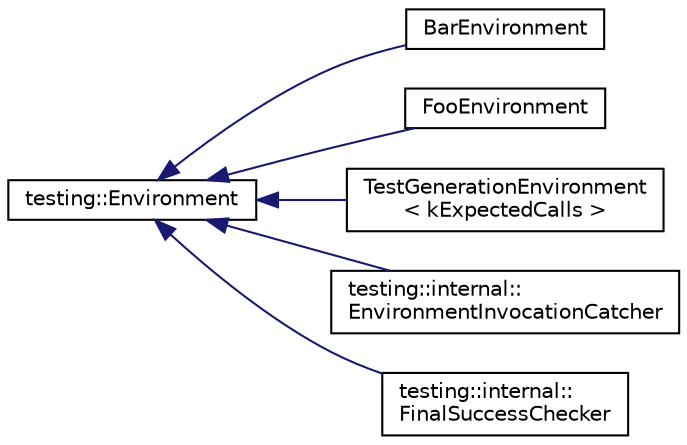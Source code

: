 digraph "类继承关系图"
{
 // LATEX_PDF_SIZE
  edge [fontname="Helvetica",fontsize="10",labelfontname="Helvetica",labelfontsize="10"];
  node [fontname="Helvetica",fontsize="10",shape=record];
  rankdir="LR";
  Node0 [label="testing::Environment",height=0.2,width=0.4,color="black", fillcolor="white", style="filled",URL="$classtesting_1_1Environment.html",tooltip=" "];
  Node0 -> Node1 [dir="back",color="midnightblue",fontsize="10",style="solid",fontname="Helvetica"];
  Node1 [label="BarEnvironment",height=0.2,width=0.4,color="black", fillcolor="white", style="filled",URL="$classBarEnvironment.html",tooltip=" "];
  Node0 -> Node2 [dir="back",color="midnightblue",fontsize="10",style="solid",fontname="Helvetica"];
  Node2 [label="FooEnvironment",height=0.2,width=0.4,color="black", fillcolor="white", style="filled",URL="$classFooEnvironment.html",tooltip=" "];
  Node0 -> Node3 [dir="back",color="midnightblue",fontsize="10",style="solid",fontname="Helvetica"];
  Node3 [label="TestGenerationEnvironment\l\< kExpectedCalls \>",height=0.2,width=0.4,color="black", fillcolor="white", style="filled",URL="$classTestGenerationEnvironment.html",tooltip=" "];
  Node0 -> Node4 [dir="back",color="midnightblue",fontsize="10",style="solid",fontname="Helvetica"];
  Node4 [label="testing::internal::\lEnvironmentInvocationCatcher",height=0.2,width=0.4,color="black", fillcolor="white", style="filled",URL="$classtesting_1_1internal_1_1EnvironmentInvocationCatcher.html",tooltip=" "];
  Node0 -> Node5 [dir="back",color="midnightblue",fontsize="10",style="solid",fontname="Helvetica"];
  Node5 [label="testing::internal::\lFinalSuccessChecker",height=0.2,width=0.4,color="black", fillcolor="white", style="filled",URL="$classtesting_1_1internal_1_1FinalSuccessChecker.html",tooltip=" "];
}
